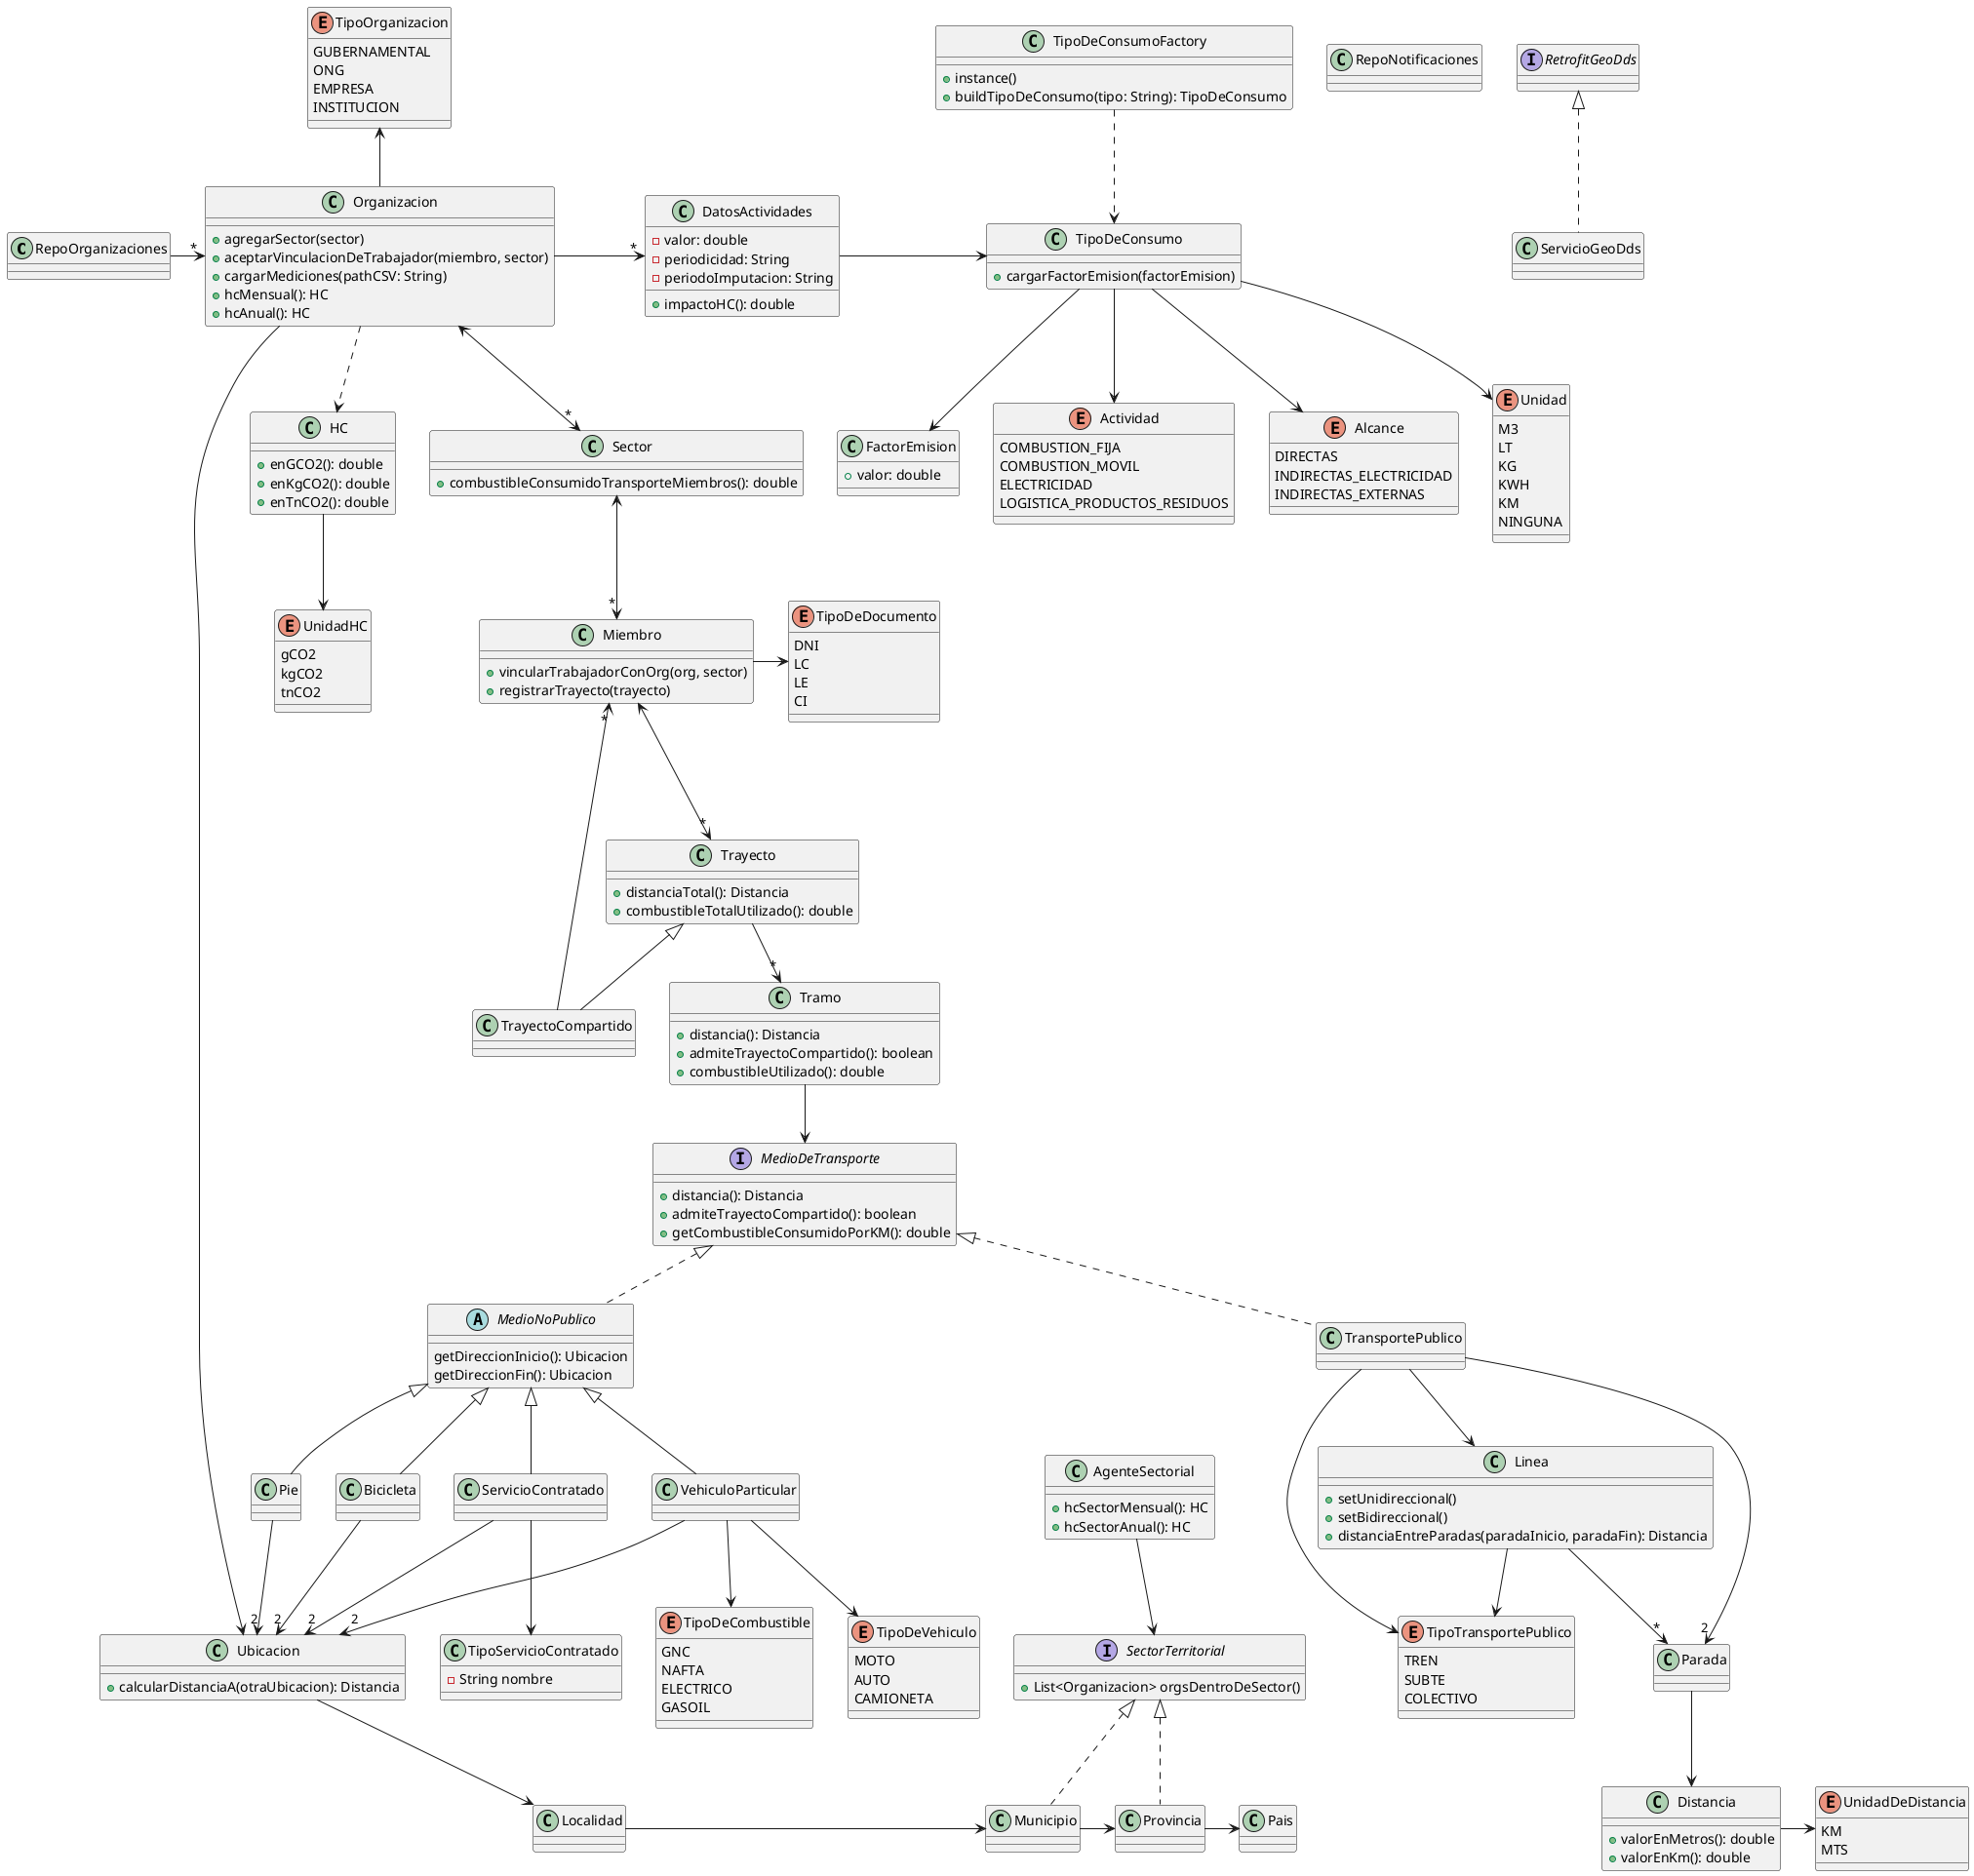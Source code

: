 ' Link: https://plantuml.com/es/class-diagram

@startuml

' Repos

class RepoOrganizaciones {}
class RepoNotificaciones {}

enum TipoOrganizacion {
  GUBERNAMENTAL
  ONG
  EMPRESA 
  INSTITUCION
}

class Organizacion {
    + agregarSector(sector)
    + aceptarVinculacionDeTrabajador(miembro, sector)
    + cargarMediciones(pathCSV: String)
    + hcMensual(): HC
    + hcAnual(): HC
}

class Sector {
    + combustibleConsumidoTransporteMiembros(): double
}

class Miembro {
    + vincularTrabajadorConOrg(org, sector)
    + registrarTrayecto(trayecto)
}

enum TipoDeDocumento {
  DNI
  LC
  LE
  CI
}

' Me voy por las ramas

class Ubicacion {
    + calcularDistanciaA(otraUbicacion): Distancia
}

class Localidad {}

class Municipio implements SectorTerritorial{}

class Provincia implements SectorTerritorial{}

class Pais {}

interface SectorTerritorial {
    + List<Organizacion> orgsDentroDeSector()
}

class AgenteSectorial {
    + hcSectorMensual(): HC
    + hcSectorAnual(): HC
}

class HC {
    + enGCO2(): double
    + enKgCO2(): double
    + enTnCO2(): double
}

enum UnidadHC {
  gCO2
  kgCO2
  tnCO2
}

class Distancia {
    + valorEnMetros(): double
    + valorEnKm(): double 
}

enum UnidadDeDistancia {
  KM
  MTS
}

' vuelvo de las ramas

class Trayecto {
    + distanciaTotal(): Distancia
    + combustibleTotalUtilizado(): double
}

class TrayectoCompartido extends Trayecto {}

class Tramo {
    + distancia(): Distancia
    + admiteTrayectoCompartido(): boolean
    + combustibleUtilizado(): double 
}

interface MedioDeTransporte {
    + distancia(): Distancia
    + admiteTrayectoCompartido(): boolean 
    + getCombustibleConsumidoPorKM(): double
}

enum TipoTransportePublico {
  TREN
  SUBTE
  COLECTIVO
}

class TransportePublico implements MedioDeTransporte {}

class Linea {
    + setUnidireccional()
    + setBidireccional()
    + distanciaEntreParadas(paradaInicio, paradaFin): Distancia
}

class Parada {}

abstract class MedioNoPublico implements MedioDeTransporte {
    getDireccionInicio(): Ubicacion
    getDireccionFin(): Ubicacion
} 

class Pie extends MedioNoPublico {}
class Bicicleta extends MedioNoPublico {}
class ServicioContratado extends MedioNoPublico {}

class TipoServicioContratado {
    - String nombre
}

class VehiculoParticular extends MedioNoPublico {}

enum TipoDeVehiculo {
  MOTO
  AUTO
  CAMIONETA
}

enum TipoDeCombustible {
  GNC
  NAFTA
  ELECTRICO
  GASOIL
}

' API

interface RetrofitGeoDds {}
class ServicioGeoDds implements RetrofitGeoDds {}

' Datos de Actividades

class DatosActividades {
  - valor: double
  - periodicidad: String
  - periodoImputacion: String

  + impactoHC(): double
}

enum Actividad {
  COMBUSTION_FIJA
  COMBUSTION_MOVIL
  ELECTRICIDAD
  LOGISTICA_PRODUCTOS_RESIDUOS
}

enum Alcance {
  DIRECTAS
  INDIRECTAS_ELECTRICIDAD
  INDIRECTAS_EXTERNAS
}

enum Unidad {
  M3
  LT
  KG
  KWH
  KM
  NINGUNA
}

class FactorEmision {
  + valor: double
}

class TipoDeConsumo {
  + cargarFactorEmision(factorEmision)
}

class TipoDeConsumoFactory {
  + instance()
  + buildTipoDeConsumo(tipo: String): TipoDeConsumo
}

Organizacion <--> "*" Sector
Sector <--> "*" Miembro
Miembro <---> "*" Trayecto
Trayecto --> "*" Tramo
Tramo --> MedioDeTransporte


RepoOrganizaciones -> "*" Organizacion
TipoOrganizacion <-- Organizacion
Organizacion ---> Ubicacion
Miembro -> TipoDeDocumento
TrayectoCompartido --> "*" Miembro
TransportePublico --> TipoTransportePublico
TransportePublico --> "2" Parada
TransportePublico --> Linea
Linea --> "*" Parada
Linea --> TipoTransportePublico
Parada --> Distancia
Distancia -> UnidadDeDistancia

Pie --> "2" Ubicacion
Bicicleta --> "2" Ubicacion
ServicioContratado --> "2" Ubicacion
ServicioContratado --> TipoServicioContratado
VehiculoParticular --> "2" Ubicacion
VehiculoParticular --> TipoDeVehiculo
VehiculoParticular --> TipoDeCombustible

Ubicacion --> Localidad
Localidad -> Municipio
Municipio -> Provincia
Provincia -> Pais
AgenteSectorial --> SectorTerritorial

Organizacion -> "*" DatosActividades
DatosActividades -> TipoDeConsumo
TipoDeConsumo --> Actividad
TipoDeConsumo --> Alcance
TipoDeConsumo --> Unidad
TipoDeConsumo --> FactorEmision
TipoDeConsumoFactory ..> TipoDeConsumo

Organizacion ..> HC
'HC <.... AgenteSectorial
HC --> UnidadHC

@enduml